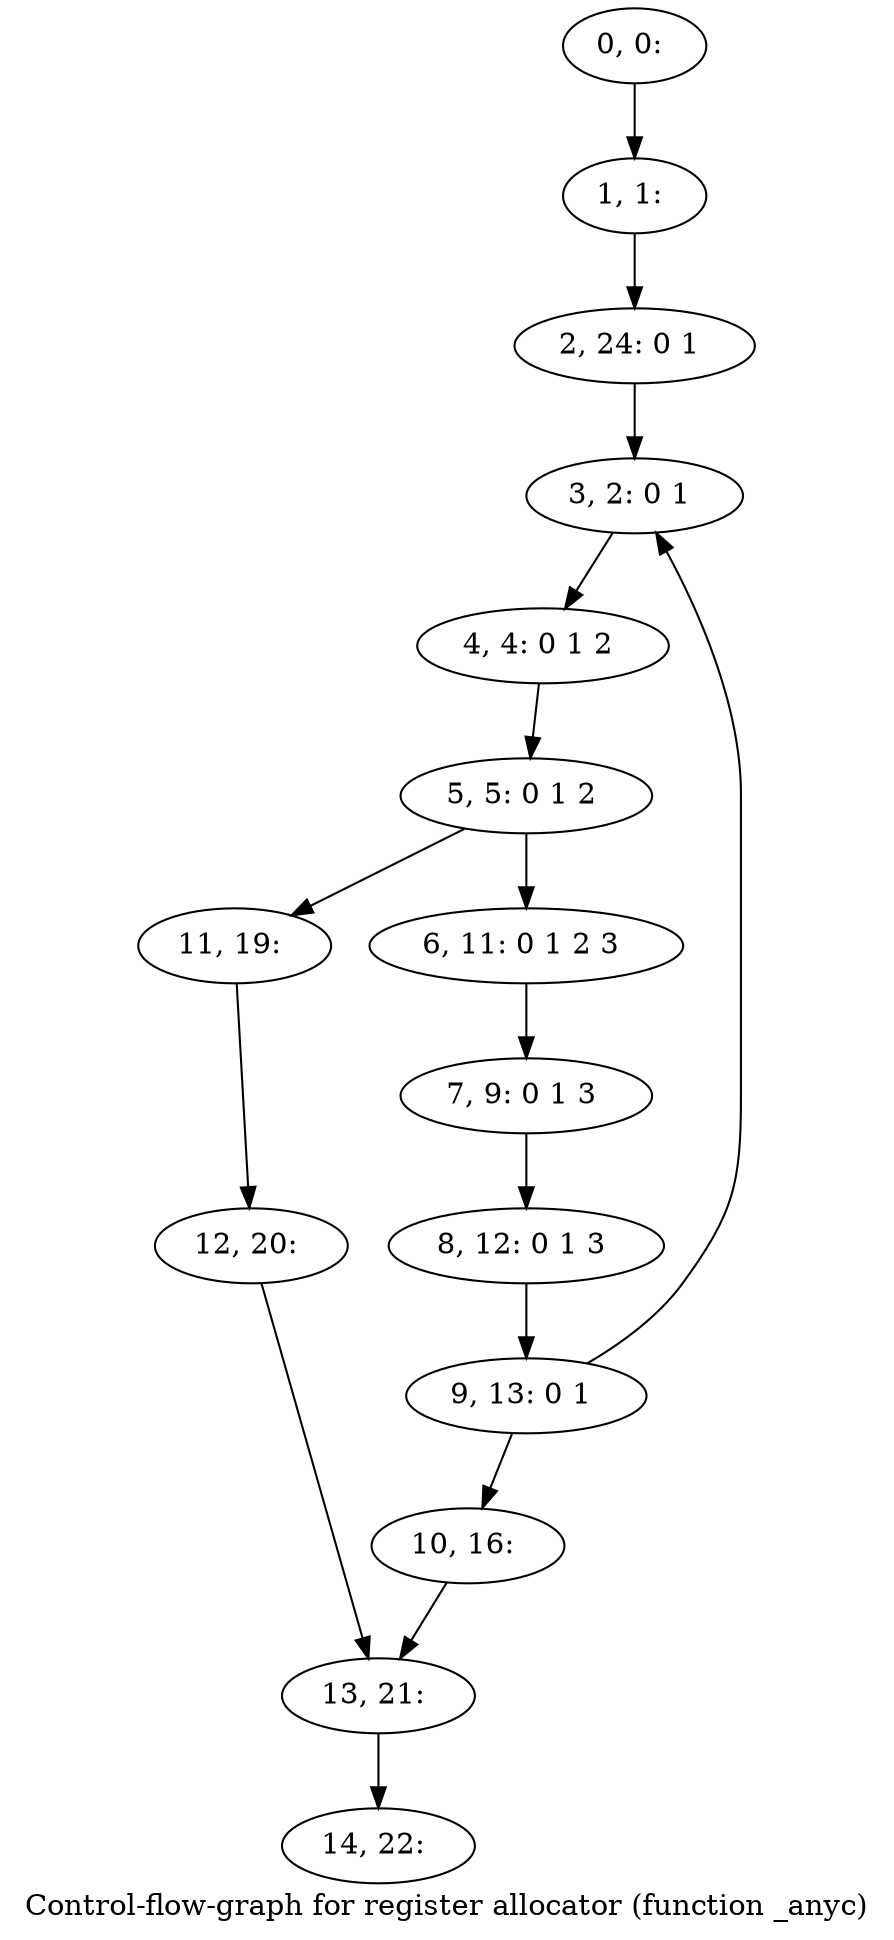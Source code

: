 digraph G {
graph [label="Control-flow-graph for register allocator (function _anyc)"]
0[label="0, 0: "];
1[label="1, 1: "];
2[label="2, 24: 0 1 "];
3[label="3, 2: 0 1 "];
4[label="4, 4: 0 1 2 "];
5[label="5, 5: 0 1 2 "];
6[label="6, 11: 0 1 2 3 "];
7[label="7, 9: 0 1 3 "];
8[label="8, 12: 0 1 3 "];
9[label="9, 13: 0 1 "];
10[label="10, 16: "];
11[label="11, 19: "];
12[label="12, 20: "];
13[label="13, 21: "];
14[label="14, 22: "];
0->1 ;
1->2 ;
2->3 ;
3->4 ;
4->5 ;
5->6 ;
5->11 ;
6->7 ;
7->8 ;
8->9 ;
9->10 ;
9->3 ;
10->13 ;
11->12 ;
12->13 ;
13->14 ;
}
